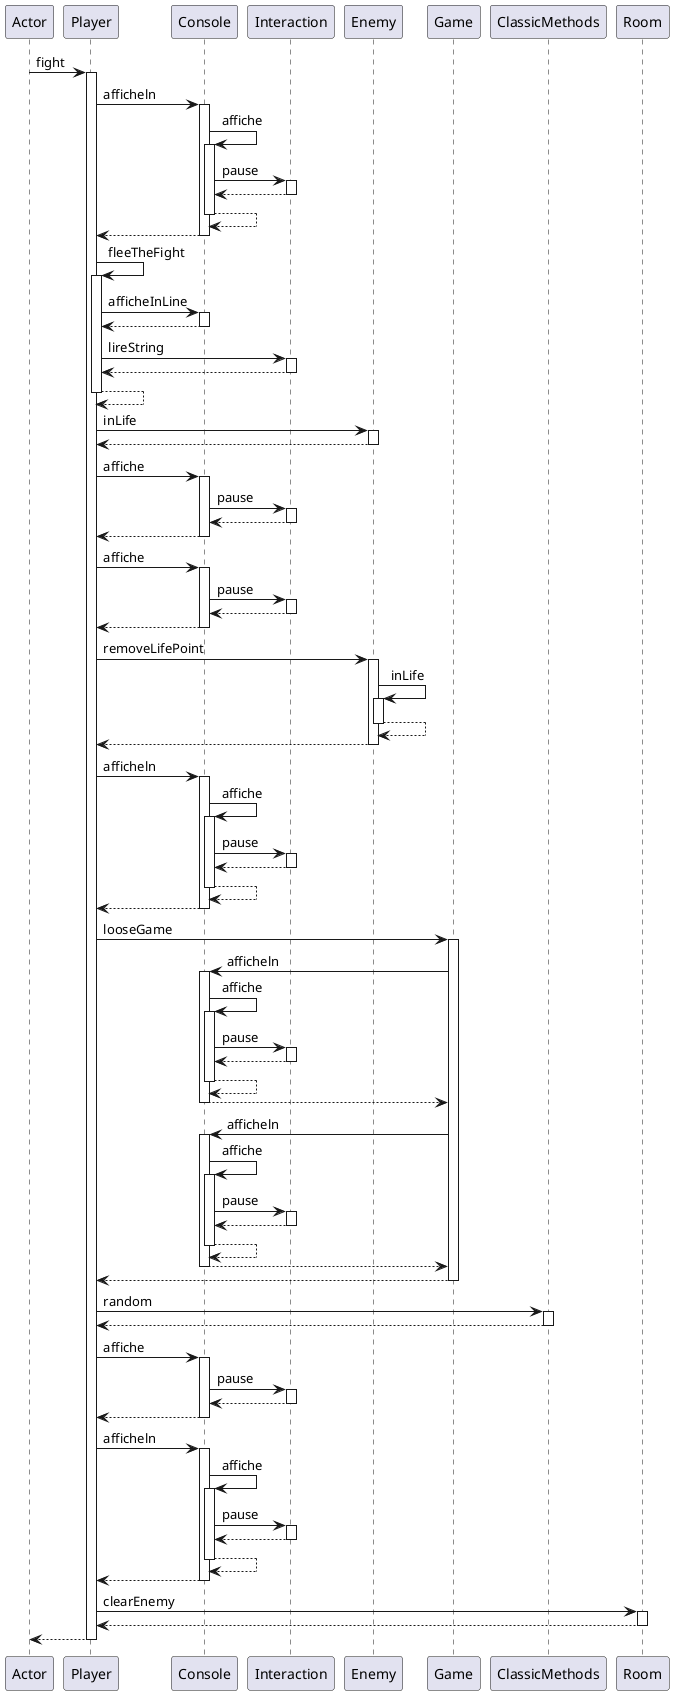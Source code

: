 @startuml
participant Actor
Actor -> Player : fight
activate Player
Player -> Console : afficheln
activate Console
Console -> Console : affiche
activate Console
Console -> Interaction : pause
activate Interaction
Interaction --> Console
deactivate Interaction
Console --> Console
deactivate Console
Console --> Player
deactivate Console
Player -> Player : fleeTheFight
activate Player
Player -> Console : afficheInLine
activate Console
Console --> Player
deactivate Console
Player -> Interaction : lireString
activate Interaction
Interaction --> Player
deactivate Interaction
Player --> Player
deactivate Player
Player -> Enemy : inLife
activate Enemy
Enemy --> Player
deactivate Enemy
Player -> Console : affiche
activate Console
Console -> Interaction : pause
activate Interaction
Interaction --> Console
deactivate Interaction
Console --> Player
deactivate Console
Player -> Console : affiche
activate Console
Console -> Interaction : pause
activate Interaction
Interaction --> Console
deactivate Interaction
Console --> Player
deactivate Console
Player -> Enemy : removeLifePoint
activate Enemy
Enemy -> Enemy : inLife
activate Enemy
Enemy --> Enemy
deactivate Enemy
Enemy --> Player
deactivate Enemy
Player -> Console : afficheln
activate Console
Console -> Console : affiche
activate Console
Console -> Interaction : pause
activate Interaction
Interaction --> Console
deactivate Interaction
Console --> Console
deactivate Console
Console --> Player
deactivate Console
Player -> Game : looseGame
activate Game
Game -> Console : afficheln
activate Console
Console -> Console : affiche
activate Console
Console -> Interaction : pause
activate Interaction
Interaction --> Console
deactivate Interaction
Console --> Console
deactivate Console
Console --> Game
deactivate Console
Game -> Console : afficheln
activate Console
Console -> Console : affiche
activate Console
Console -> Interaction : pause
activate Interaction
Interaction --> Console
deactivate Interaction
Console --> Console
deactivate Console
Console --> Game
deactivate Console
Game --> Player
deactivate Game
Player -> ClassicMethods : random
activate ClassicMethods
ClassicMethods --> Player
deactivate ClassicMethods
Player -> Console : affiche
activate Console
Console -> Interaction : pause
activate Interaction
Interaction --> Console
deactivate Interaction
Console --> Player
deactivate Console
Player -> Console : afficheln
activate Console
Console -> Console : affiche
activate Console
Console -> Interaction : pause
activate Interaction
Interaction --> Console
deactivate Interaction
Console --> Console
deactivate Console
Console --> Player
deactivate Console
Player -> Room : clearEnemy
activate Room
Room --> Player
deactivate Room
return
@enduml